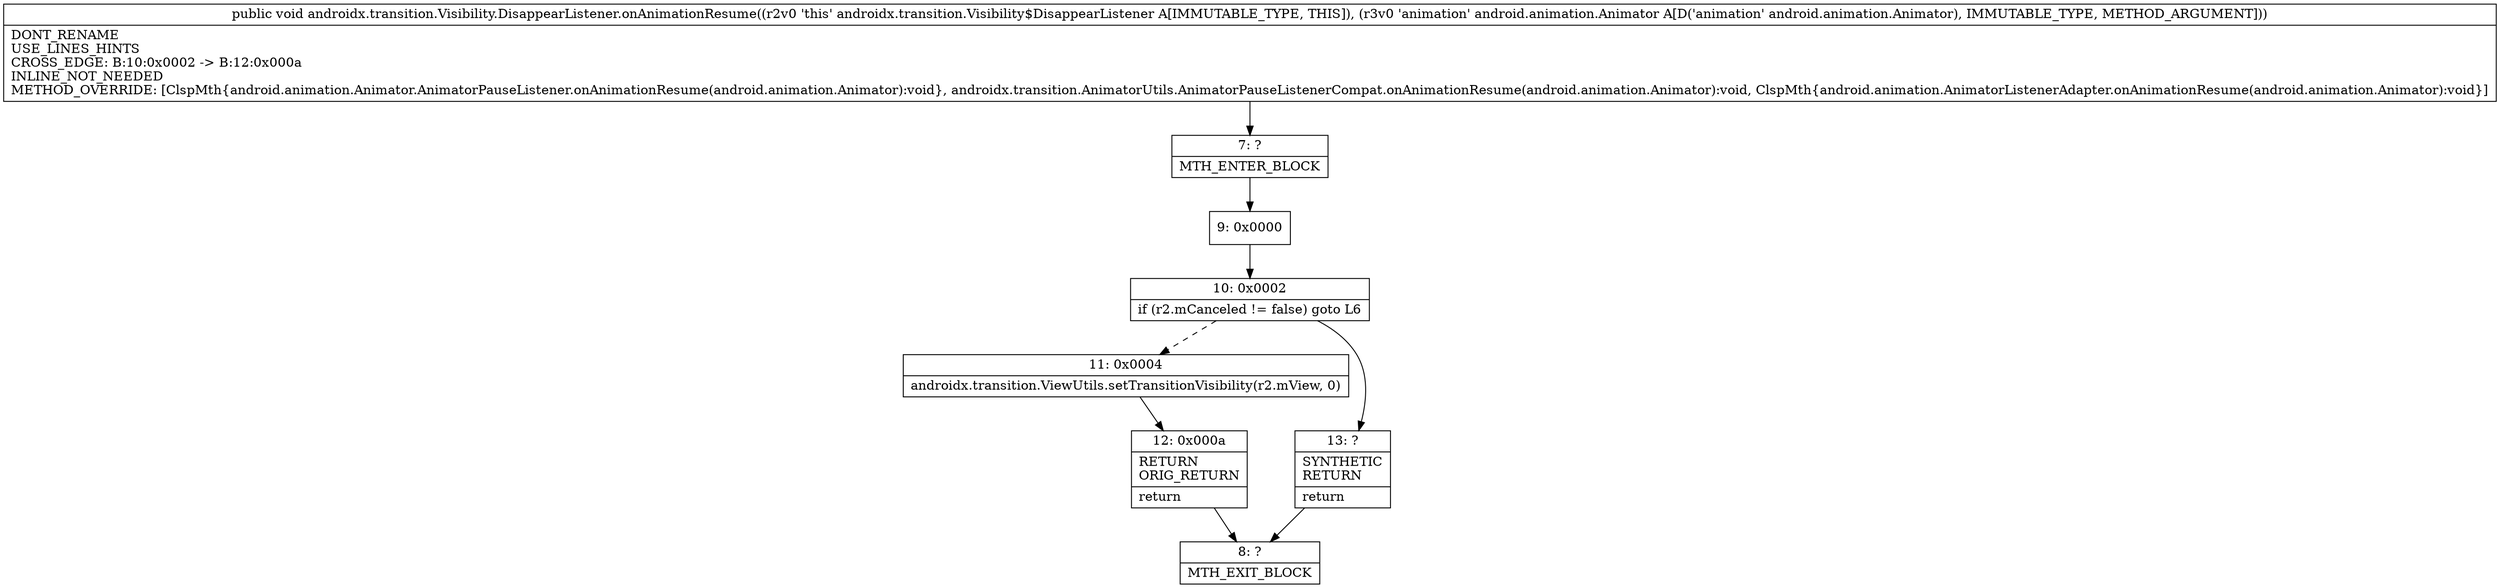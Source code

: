 digraph "CFG forandroidx.transition.Visibility.DisappearListener.onAnimationResume(Landroid\/animation\/Animator;)V" {
Node_7 [shape=record,label="{7\:\ ?|MTH_ENTER_BLOCK\l}"];
Node_9 [shape=record,label="{9\:\ 0x0000}"];
Node_10 [shape=record,label="{10\:\ 0x0002|if (r2.mCanceled != false) goto L6\l}"];
Node_11 [shape=record,label="{11\:\ 0x0004|androidx.transition.ViewUtils.setTransitionVisibility(r2.mView, 0)\l}"];
Node_12 [shape=record,label="{12\:\ 0x000a|RETURN\lORIG_RETURN\l|return\l}"];
Node_8 [shape=record,label="{8\:\ ?|MTH_EXIT_BLOCK\l}"];
Node_13 [shape=record,label="{13\:\ ?|SYNTHETIC\lRETURN\l|return\l}"];
MethodNode[shape=record,label="{public void androidx.transition.Visibility.DisappearListener.onAnimationResume((r2v0 'this' androidx.transition.Visibility$DisappearListener A[IMMUTABLE_TYPE, THIS]), (r3v0 'animation' android.animation.Animator A[D('animation' android.animation.Animator), IMMUTABLE_TYPE, METHOD_ARGUMENT]))  | DONT_RENAME\lUSE_LINES_HINTS\lCROSS_EDGE: B:10:0x0002 \-\> B:12:0x000a\lINLINE_NOT_NEEDED\lMETHOD_OVERRIDE: [ClspMth\{android.animation.Animator.AnimatorPauseListener.onAnimationResume(android.animation.Animator):void\}, androidx.transition.AnimatorUtils.AnimatorPauseListenerCompat.onAnimationResume(android.animation.Animator):void, ClspMth\{android.animation.AnimatorListenerAdapter.onAnimationResume(android.animation.Animator):void\}]\l}"];
MethodNode -> Node_7;Node_7 -> Node_9;
Node_9 -> Node_10;
Node_10 -> Node_11[style=dashed];
Node_10 -> Node_13;
Node_11 -> Node_12;
Node_12 -> Node_8;
Node_13 -> Node_8;
}

